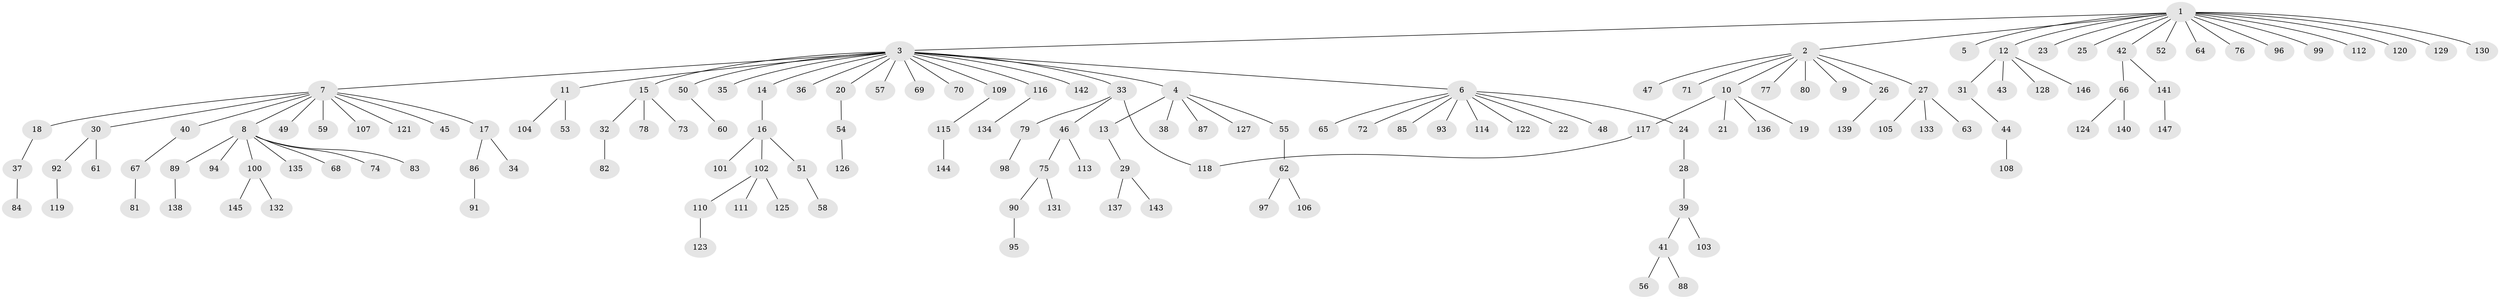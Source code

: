 // coarse degree distribution, {1: 0.9655172413793104, 4: 0.017241379310344827, 54: 0.017241379310344827}
// Generated by graph-tools (version 1.1) at 2025/50/03/04/25 21:50:41]
// undirected, 147 vertices, 147 edges
graph export_dot {
graph [start="1"]
  node [color=gray90,style=filled];
  1;
  2;
  3;
  4;
  5;
  6;
  7;
  8;
  9;
  10;
  11;
  12;
  13;
  14;
  15;
  16;
  17;
  18;
  19;
  20;
  21;
  22;
  23;
  24;
  25;
  26;
  27;
  28;
  29;
  30;
  31;
  32;
  33;
  34;
  35;
  36;
  37;
  38;
  39;
  40;
  41;
  42;
  43;
  44;
  45;
  46;
  47;
  48;
  49;
  50;
  51;
  52;
  53;
  54;
  55;
  56;
  57;
  58;
  59;
  60;
  61;
  62;
  63;
  64;
  65;
  66;
  67;
  68;
  69;
  70;
  71;
  72;
  73;
  74;
  75;
  76;
  77;
  78;
  79;
  80;
  81;
  82;
  83;
  84;
  85;
  86;
  87;
  88;
  89;
  90;
  91;
  92;
  93;
  94;
  95;
  96;
  97;
  98;
  99;
  100;
  101;
  102;
  103;
  104;
  105;
  106;
  107;
  108;
  109;
  110;
  111;
  112;
  113;
  114;
  115;
  116;
  117;
  118;
  119;
  120;
  121;
  122;
  123;
  124;
  125;
  126;
  127;
  128;
  129;
  130;
  131;
  132;
  133;
  134;
  135;
  136;
  137;
  138;
  139;
  140;
  141;
  142;
  143;
  144;
  145;
  146;
  147;
  1 -- 2;
  1 -- 3;
  1 -- 5;
  1 -- 12;
  1 -- 23;
  1 -- 25;
  1 -- 42;
  1 -- 52;
  1 -- 64;
  1 -- 76;
  1 -- 96;
  1 -- 99;
  1 -- 112;
  1 -- 120;
  1 -- 129;
  1 -- 130;
  2 -- 9;
  2 -- 10;
  2 -- 26;
  2 -- 27;
  2 -- 47;
  2 -- 71;
  2 -- 77;
  2 -- 80;
  3 -- 4;
  3 -- 6;
  3 -- 7;
  3 -- 11;
  3 -- 14;
  3 -- 15;
  3 -- 20;
  3 -- 33;
  3 -- 35;
  3 -- 36;
  3 -- 50;
  3 -- 57;
  3 -- 69;
  3 -- 70;
  3 -- 109;
  3 -- 116;
  3 -- 142;
  4 -- 13;
  4 -- 38;
  4 -- 55;
  4 -- 87;
  4 -- 127;
  6 -- 22;
  6 -- 24;
  6 -- 48;
  6 -- 65;
  6 -- 72;
  6 -- 85;
  6 -- 93;
  6 -- 114;
  6 -- 122;
  7 -- 8;
  7 -- 17;
  7 -- 18;
  7 -- 30;
  7 -- 40;
  7 -- 45;
  7 -- 49;
  7 -- 59;
  7 -- 107;
  7 -- 121;
  8 -- 68;
  8 -- 74;
  8 -- 83;
  8 -- 89;
  8 -- 94;
  8 -- 100;
  8 -- 135;
  10 -- 19;
  10 -- 21;
  10 -- 117;
  10 -- 136;
  11 -- 53;
  11 -- 104;
  12 -- 31;
  12 -- 43;
  12 -- 128;
  12 -- 146;
  13 -- 29;
  14 -- 16;
  15 -- 32;
  15 -- 73;
  15 -- 78;
  16 -- 51;
  16 -- 101;
  16 -- 102;
  17 -- 34;
  17 -- 86;
  18 -- 37;
  20 -- 54;
  24 -- 28;
  26 -- 139;
  27 -- 63;
  27 -- 105;
  27 -- 133;
  28 -- 39;
  29 -- 137;
  29 -- 143;
  30 -- 61;
  30 -- 92;
  31 -- 44;
  32 -- 82;
  33 -- 46;
  33 -- 79;
  33 -- 118;
  37 -- 84;
  39 -- 41;
  39 -- 103;
  40 -- 67;
  41 -- 56;
  41 -- 88;
  42 -- 66;
  42 -- 141;
  44 -- 108;
  46 -- 75;
  46 -- 113;
  50 -- 60;
  51 -- 58;
  54 -- 126;
  55 -- 62;
  62 -- 97;
  62 -- 106;
  66 -- 124;
  66 -- 140;
  67 -- 81;
  75 -- 90;
  75 -- 131;
  79 -- 98;
  86 -- 91;
  89 -- 138;
  90 -- 95;
  92 -- 119;
  100 -- 132;
  100 -- 145;
  102 -- 110;
  102 -- 111;
  102 -- 125;
  109 -- 115;
  110 -- 123;
  115 -- 144;
  116 -- 134;
  117 -- 118;
  141 -- 147;
}
